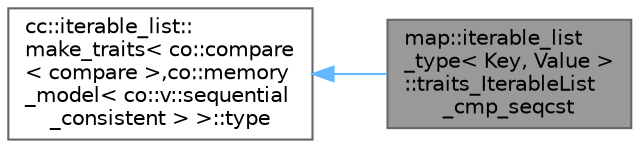 digraph "map::iterable_list_type&lt; Key, Value &gt;::traits_IterableList_cmp_seqcst"
{
 // LATEX_PDF_SIZE
  bgcolor="transparent";
  edge [fontname=Helvetica,fontsize=10,labelfontname=Helvetica,labelfontsize=10];
  node [fontname=Helvetica,fontsize=10,shape=box,height=0.2,width=0.4];
  rankdir="LR";
  Node1 [id="Node000001",label="map::iterable_list\l_type\< Key, Value \>\l::traits_IterableList\l_cmp_seqcst",height=0.2,width=0.4,color="gray40", fillcolor="grey60", style="filled", fontcolor="black",tooltip=" "];
  Node2 -> Node1 [id="edge1_Node000001_Node000002",dir="back",color="steelblue1",style="solid",tooltip=" "];
  Node2 [id="Node000002",label="cc::iterable_list::\lmake_traits\< co::compare\l\< compare \>,co::memory\l_model\< co::v::sequential\l_consistent \> \>::type",height=0.2,width=0.4,color="gray40", fillcolor="white", style="filled",tooltip=" "];
}
